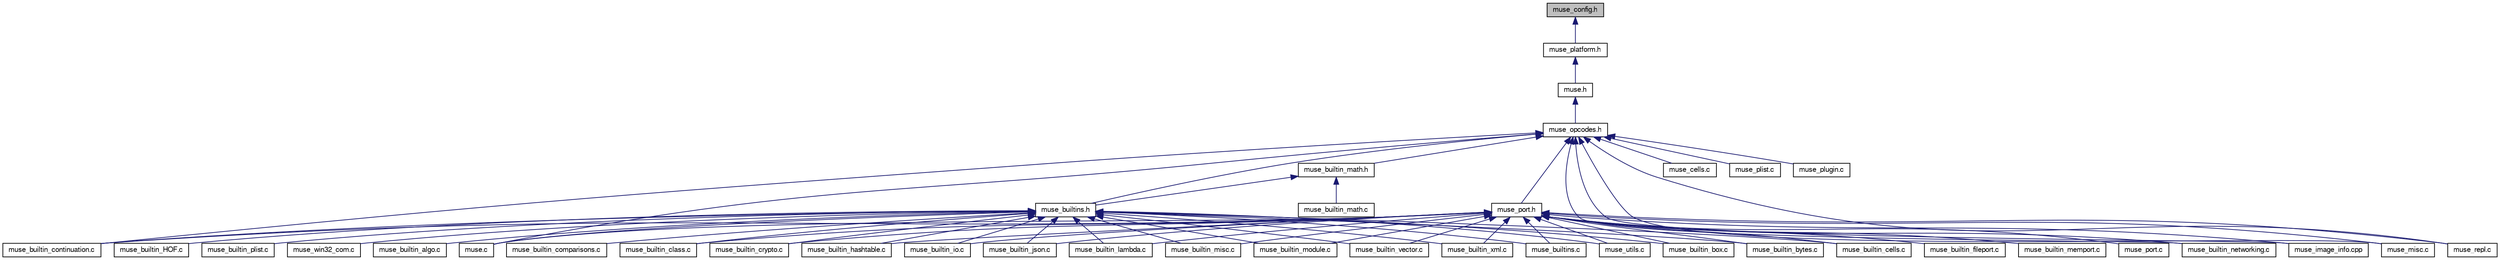 digraph "muse_config.h"
{
  edge [fontname="FreeSans",fontsize="10",labelfontname="FreeSans",labelfontsize="10"];
  node [fontname="FreeSans",fontsize="10",shape=record];
  Node1 [label="muse_config.h",height=0.2,width=0.4,color="black", fillcolor="grey75", style="filled" fontcolor="black"];
  Node1 -> Node2 [dir="back",color="midnightblue",fontsize="10",style="solid",fontname="FreeSans"];
  Node2 [label="muse_platform.h",height=0.2,width=0.4,color="black", fillcolor="white", style="filled",URL="$muse__platform_8h.html"];
  Node2 -> Node3 [dir="back",color="midnightblue",fontsize="10",style="solid",fontname="FreeSans"];
  Node3 [label="muse.h",height=0.2,width=0.4,color="black", fillcolor="white", style="filled",URL="$muse_8h.html"];
  Node3 -> Node4 [dir="back",color="midnightblue",fontsize="10",style="solid",fontname="FreeSans"];
  Node4 [label="muse_opcodes.h",height=0.2,width=0.4,color="black", fillcolor="white", style="filled",URL="$muse__opcodes_8h.html"];
  Node4 -> Node5 [dir="back",color="midnightblue",fontsize="10",style="solid",fontname="FreeSans"];
  Node5 [label="muse.c",height=0.2,width=0.4,color="black", fillcolor="white", style="filled",URL="$muse_8c.html"];
  Node4 -> Node6 [dir="back",color="midnightblue",fontsize="10",style="solid",fontname="FreeSans"];
  Node6 [label="muse_builtins.h",height=0.2,width=0.4,color="black", fillcolor="white", style="filled",URL="$muse__builtins_8h.html"];
  Node6 -> Node5 [dir="back",color="midnightblue",fontsize="10",style="solid",fontname="FreeSans"];
  Node6 -> Node7 [dir="back",color="midnightblue",fontsize="10",style="solid",fontname="FreeSans"];
  Node7 [label="muse_builtin_algo.c",height=0.2,width=0.4,color="black", fillcolor="white", style="filled",URL="$muse__builtin__algo_8c.html"];
  Node6 -> Node8 [dir="back",color="midnightblue",fontsize="10",style="solid",fontname="FreeSans"];
  Node8 [label="muse_builtin_box.c",height=0.2,width=0.4,color="black", fillcolor="white", style="filled",URL="$muse__builtin__box_8c.html"];
  Node6 -> Node9 [dir="back",color="midnightblue",fontsize="10",style="solid",fontname="FreeSans"];
  Node9 [label="muse_builtin_bytes.c",height=0.2,width=0.4,color="black", fillcolor="white", style="filled",URL="$muse__builtin__bytes_8c.html"];
  Node6 -> Node10 [dir="back",color="midnightblue",fontsize="10",style="solid",fontname="FreeSans"];
  Node10 [label="muse_builtin_cells.c",height=0.2,width=0.4,color="black", fillcolor="white", style="filled",URL="$muse__builtin__cells_8c.html"];
  Node6 -> Node11 [dir="back",color="midnightblue",fontsize="10",style="solid",fontname="FreeSans"];
  Node11 [label="muse_builtin_class.c",height=0.2,width=0.4,color="black", fillcolor="white", style="filled",URL="$muse__builtin__class_8c.html"];
  Node6 -> Node12 [dir="back",color="midnightblue",fontsize="10",style="solid",fontname="FreeSans"];
  Node12 [label="muse_builtin_comparisons.c",height=0.2,width=0.4,color="black", fillcolor="white", style="filled",URL="$muse__builtin__comparisons_8c.html"];
  Node6 -> Node13 [dir="back",color="midnightblue",fontsize="10",style="solid",fontname="FreeSans"];
  Node13 [label="muse_builtin_continuation.c",height=0.2,width=0.4,color="black", fillcolor="white", style="filled",URL="$muse__builtin__continuation_8c.html"];
  Node6 -> Node14 [dir="back",color="midnightblue",fontsize="10",style="solid",fontname="FreeSans"];
  Node14 [label="muse_builtin_crypto.c",height=0.2,width=0.4,color="black", fillcolor="white", style="filled",URL="$muse__builtin__crypto_8c.html"];
  Node6 -> Node15 [dir="back",color="midnightblue",fontsize="10",style="solid",fontname="FreeSans"];
  Node15 [label="muse_builtin_hashtable.c",height=0.2,width=0.4,color="black", fillcolor="white", style="filled",URL="$muse__builtin__hashtable_8c.html"];
  Node6 -> Node16 [dir="back",color="midnightblue",fontsize="10",style="solid",fontname="FreeSans"];
  Node16 [label="muse_builtin_HOF.c",height=0.2,width=0.4,color="black", fillcolor="white", style="filled",URL="$muse__builtin__HOF_8c.html"];
  Node6 -> Node17 [dir="back",color="midnightblue",fontsize="10",style="solid",fontname="FreeSans"];
  Node17 [label="muse_builtin_io.c",height=0.2,width=0.4,color="black", fillcolor="white", style="filled",URL="$muse__builtin__io_8c.html"];
  Node6 -> Node18 [dir="back",color="midnightblue",fontsize="10",style="solid",fontname="FreeSans"];
  Node18 [label="muse_builtin_json.c",height=0.2,width=0.4,color="black", fillcolor="white", style="filled",URL="$muse__builtin__json_8c.html"];
  Node6 -> Node19 [dir="back",color="midnightblue",fontsize="10",style="solid",fontname="FreeSans"];
  Node19 [label="muse_builtin_lambda.c",height=0.2,width=0.4,color="black", fillcolor="white", style="filled",URL="$muse__builtin__lambda_8c.html"];
  Node6 -> Node20 [dir="back",color="midnightblue",fontsize="10",style="solid",fontname="FreeSans"];
  Node20 [label="muse_builtin_misc.c",height=0.2,width=0.4,color="black", fillcolor="white", style="filled",URL="$muse__builtin__misc_8c.html"];
  Node6 -> Node21 [dir="back",color="midnightblue",fontsize="10",style="solid",fontname="FreeSans"];
  Node21 [label="muse_builtin_module.c",height=0.2,width=0.4,color="black", fillcolor="white", style="filled",URL="$muse__builtin__module_8c.html"];
  Node6 -> Node22 [dir="back",color="midnightblue",fontsize="10",style="solid",fontname="FreeSans"];
  Node22 [label="muse_builtin_plist.c",height=0.2,width=0.4,color="black", fillcolor="white", style="filled",URL="$muse__builtin__plist_8c.html"];
  Node6 -> Node23 [dir="back",color="midnightblue",fontsize="10",style="solid",fontname="FreeSans"];
  Node23 [label="muse_builtin_vector.c",height=0.2,width=0.4,color="black", fillcolor="white", style="filled",URL="$muse__builtin__vector_8c.html"];
  Node6 -> Node24 [dir="back",color="midnightblue",fontsize="10",style="solid",fontname="FreeSans"];
  Node24 [label="muse_builtin_xml.c",height=0.2,width=0.4,color="black", fillcolor="white", style="filled",URL="$muse__builtin__xml_8c.html"];
  Node6 -> Node25 [dir="back",color="midnightblue",fontsize="10",style="solid",fontname="FreeSans"];
  Node25 [label="muse_builtins.c",height=0.2,width=0.4,color="black", fillcolor="white", style="filled",URL="$muse__builtins_8c.html"];
  Node6 -> Node26 [dir="back",color="midnightblue",fontsize="10",style="solid",fontname="FreeSans"];
  Node26 [label="muse_utils.c",height=0.2,width=0.4,color="black", fillcolor="white", style="filled",URL="$muse__utils_8c.html"];
  Node6 -> Node27 [dir="back",color="midnightblue",fontsize="10",style="solid",fontname="FreeSans"];
  Node27 [label="muse_win32_com.c",height=0.2,width=0.4,color="black", fillcolor="white", style="filled",URL="$muse__win32__com_8c.html"];
  Node4 -> Node28 [dir="back",color="midnightblue",fontsize="10",style="solid",fontname="FreeSans"];
  Node28 [label="muse_builtin_math.h",height=0.2,width=0.4,color="black", fillcolor="white", style="filled",URL="$muse__builtin__math_8h.html"];
  Node28 -> Node6 [dir="back",color="midnightblue",fontsize="10",style="solid",fontname="FreeSans"];
  Node28 -> Node29 [dir="back",color="midnightblue",fontsize="10",style="solid",fontname="FreeSans"];
  Node29 [label="muse_builtin_math.c",height=0.2,width=0.4,color="black", fillcolor="white", style="filled",URL="$muse__builtin__math_8c.html"];
  Node4 -> Node30 [dir="back",color="midnightblue",fontsize="10",style="solid",fontname="FreeSans"];
  Node30 [label="muse_port.h",height=0.2,width=0.4,color="black", fillcolor="white", style="filled",URL="$muse__port_8h.html"];
  Node30 -> Node5 [dir="back",color="midnightblue",fontsize="10",style="solid",fontname="FreeSans"];
  Node30 -> Node8 [dir="back",color="midnightblue",fontsize="10",style="solid",fontname="FreeSans"];
  Node30 -> Node9 [dir="back",color="midnightblue",fontsize="10",style="solid",fontname="FreeSans"];
  Node30 -> Node10 [dir="back",color="midnightblue",fontsize="10",style="solid",fontname="FreeSans"];
  Node30 -> Node11 [dir="back",color="midnightblue",fontsize="10",style="solid",fontname="FreeSans"];
  Node30 -> Node13 [dir="back",color="midnightblue",fontsize="10",style="solid",fontname="FreeSans"];
  Node30 -> Node14 [dir="back",color="midnightblue",fontsize="10",style="solid",fontname="FreeSans"];
  Node30 -> Node31 [dir="back",color="midnightblue",fontsize="10",style="solid",fontname="FreeSans"];
  Node31 [label="muse_builtin_fileport.c",height=0.2,width=0.4,color="black", fillcolor="white", style="filled",URL="$muse__builtin__fileport_8c.html"];
  Node30 -> Node15 [dir="back",color="midnightblue",fontsize="10",style="solid",fontname="FreeSans"];
  Node30 -> Node17 [dir="back",color="midnightblue",fontsize="10",style="solid",fontname="FreeSans"];
  Node30 -> Node18 [dir="back",color="midnightblue",fontsize="10",style="solid",fontname="FreeSans"];
  Node30 -> Node19 [dir="back",color="midnightblue",fontsize="10",style="solid",fontname="FreeSans"];
  Node30 -> Node32 [dir="back",color="midnightblue",fontsize="10",style="solid",fontname="FreeSans"];
  Node32 [label="muse_builtin_memport.c",height=0.2,width=0.4,color="black", fillcolor="white", style="filled",URL="$muse__builtin__memport_8c.html"];
  Node30 -> Node20 [dir="back",color="midnightblue",fontsize="10",style="solid",fontname="FreeSans"];
  Node30 -> Node21 [dir="back",color="midnightblue",fontsize="10",style="solid",fontname="FreeSans"];
  Node30 -> Node33 [dir="back",color="midnightblue",fontsize="10",style="solid",fontname="FreeSans"];
  Node33 [label="muse_builtin_networking.c",height=0.2,width=0.4,color="black", fillcolor="white", style="filled",URL="$muse__builtin__networking_8c.html"];
  Node30 -> Node23 [dir="back",color="midnightblue",fontsize="10",style="solid",fontname="FreeSans"];
  Node30 -> Node24 [dir="back",color="midnightblue",fontsize="10",style="solid",fontname="FreeSans"];
  Node30 -> Node25 [dir="back",color="midnightblue",fontsize="10",style="solid",fontname="FreeSans"];
  Node30 -> Node34 [dir="back",color="midnightblue",fontsize="10",style="solid",fontname="FreeSans"];
  Node34 [label="muse_image_info.cpp",height=0.2,width=0.4,color="black", fillcolor="white", style="filled",URL="$muse__image__info_8cpp.html"];
  Node30 -> Node35 [dir="back",color="midnightblue",fontsize="10",style="solid",fontname="FreeSans"];
  Node35 [label="muse_misc.c",height=0.2,width=0.4,color="black", fillcolor="white", style="filled",URL="$muse__misc_8c.html"];
  Node30 -> Node36 [dir="back",color="midnightblue",fontsize="10",style="solid",fontname="FreeSans"];
  Node36 [label="muse_port.c",height=0.2,width=0.4,color="black", fillcolor="white", style="filled",URL="$muse__port_8c.html"];
  Node30 -> Node37 [dir="back",color="midnightblue",fontsize="10",style="solid",fontname="FreeSans"];
  Node37 [label="muse_repl.c",height=0.2,width=0.4,color="black", fillcolor="white", style="filled",URL="$muse__repl_8c.html"];
  Node30 -> Node26 [dir="back",color="midnightblue",fontsize="10",style="solid",fontname="FreeSans"];
  Node4 -> Node13 [dir="back",color="midnightblue",fontsize="10",style="solid",fontname="FreeSans"];
  Node4 -> Node33 [dir="back",color="midnightblue",fontsize="10",style="solid",fontname="FreeSans"];
  Node4 -> Node38 [dir="back",color="midnightblue",fontsize="10",style="solid",fontname="FreeSans"];
  Node38 [label="muse_cells.c",height=0.2,width=0.4,color="black", fillcolor="white", style="filled",URL="$muse__cells_8c.html"];
  Node4 -> Node34 [dir="back",color="midnightblue",fontsize="10",style="solid",fontname="FreeSans"];
  Node4 -> Node35 [dir="back",color="midnightblue",fontsize="10",style="solid",fontname="FreeSans"];
  Node4 -> Node39 [dir="back",color="midnightblue",fontsize="10",style="solid",fontname="FreeSans"];
  Node39 [label="muse_plist.c",height=0.2,width=0.4,color="black", fillcolor="white", style="filled",URL="$muse__plist_8c.html"];
  Node4 -> Node40 [dir="back",color="midnightblue",fontsize="10",style="solid",fontname="FreeSans"];
  Node40 [label="muse_plugin.c",height=0.2,width=0.4,color="black", fillcolor="white", style="filled",URL="$muse__plugin_8c.html"];
  Node4 -> Node37 [dir="back",color="midnightblue",fontsize="10",style="solid",fontname="FreeSans"];
}
